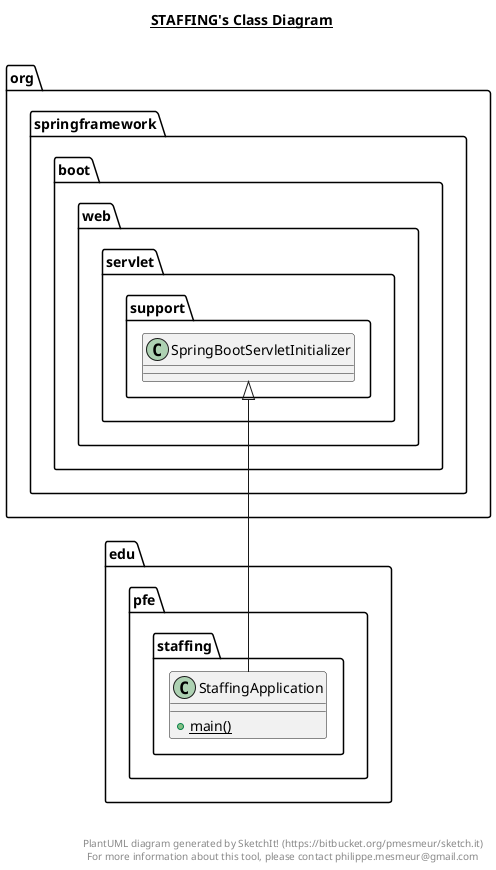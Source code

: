 @startuml

title __STAFFING's Class Diagram__\n

  namespace edu.pfe.staffing {
    class edu.pfe.staffing.StaffingApplication {
        {static} + main()
    }
  }
  

  edu.pfe.staffing.StaffingApplication -up-|> org.springframework.boot.web.servlet.support.SpringBootServletInitializer


right footer


PlantUML diagram generated by SketchIt! (https://bitbucket.org/pmesmeur/sketch.it)
For more information about this tool, please contact philippe.mesmeur@gmail.com
endfooter

@enduml
